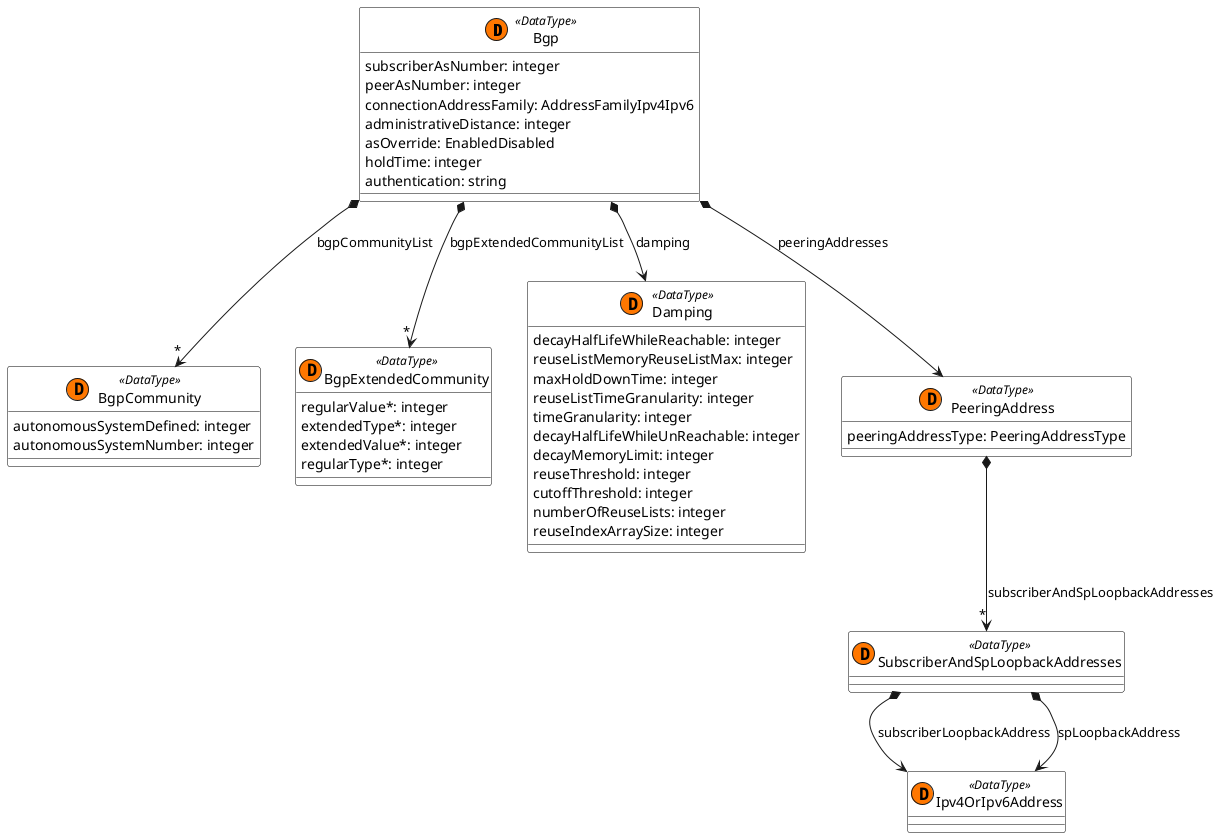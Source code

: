 @startuml

skinparam {
    FontName Times
    ClassBackgroundColor White
    ClassBorderColor Black
    ClassBorderColor<<ServiceSpecification>> FireBrick
}
!define datatype(x) class x << (D,#FF7700) DataType>>


datatype(Bgp) {

    subscriberAsNumber: integer
    peerAsNumber: integer
    connectionAddressFamily: AddressFamilyIpv4Ipv6
    administrativeDistance: integer
    asOverride: EnabledDisabled
    holdTime: integer
    authentication: string
}

Bgp *-->"*" BgpCommunity : bgpCommunityList
Bgp *-->"*" BgpExtendedCommunity : bgpExtendedCommunityList
Bgp *--> Damping : damping
Bgp *--> PeeringAddress : peeringAddresses

datatype(BgpCommunity) {

    autonomousSystemDefined: integer
    autonomousSystemNumber: integer
}



datatype(BgpExtendedCommunity) {

    regularValue*: integer
    extendedType*: integer
    extendedValue*: integer
    regularType*: integer
}


datatype(Damping) {

    decayHalfLifeWhileReachable: integer
    reuseListMemoryReuseListMax: integer
    maxHoldDownTime: integer
    reuseListTimeGranularity: integer
    timeGranularity: integer
    decayHalfLifeWhileUnReachable: integer
    decayMemoryLimit: integer
    reuseThreshold: integer
    cutoffThreshold: integer
    numberOfReuseLists: integer
    reuseIndexArraySize: integer
}



datatype(PeeringAddress) {

    peeringAddressType: PeeringAddressType
}

PeeringAddress *-->"*" SubscriberAndSpLoopbackAddresses : subscriberAndSpLoopbackAddresses


datatype(SubscriberAndSpLoopbackAddresses) {

}

datatype(Ipv4OrIpv6Address) {

}

SubscriberAndSpLoopbackAddresses *--> Ipv4OrIpv6Address : subscriberLoopbackAddress
SubscriberAndSpLoopbackAddresses *--> Ipv4OrIpv6Address : spLoopbackAddress

@enduml